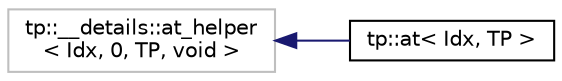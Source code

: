 digraph "Graphical Class Hierarchy"
{
 // LATEX_PDF_SIZE
  edge [fontname="Helvetica",fontsize="10",labelfontname="Helvetica",labelfontsize="10"];
  node [fontname="Helvetica",fontsize="10",shape=record];
  rankdir="LR";
  Node6 [label="tp::__details::at_helper\l\< Idx, 0, TP, void \>",height=0.2,width=0.4,color="grey75", fillcolor="white", style="filled",tooltip=" "];
  Node6 -> Node0 [dir="back",color="midnightblue",fontsize="10",style="solid",fontname="Helvetica"];
  Node0 [label="tp::at\< Idx, TP \>",height=0.2,width=0.4,color="black", fillcolor="white", style="filled",URL="$structtp_1_1at.html",tooltip="Performs access to elements of a type_pack by index."];
}
